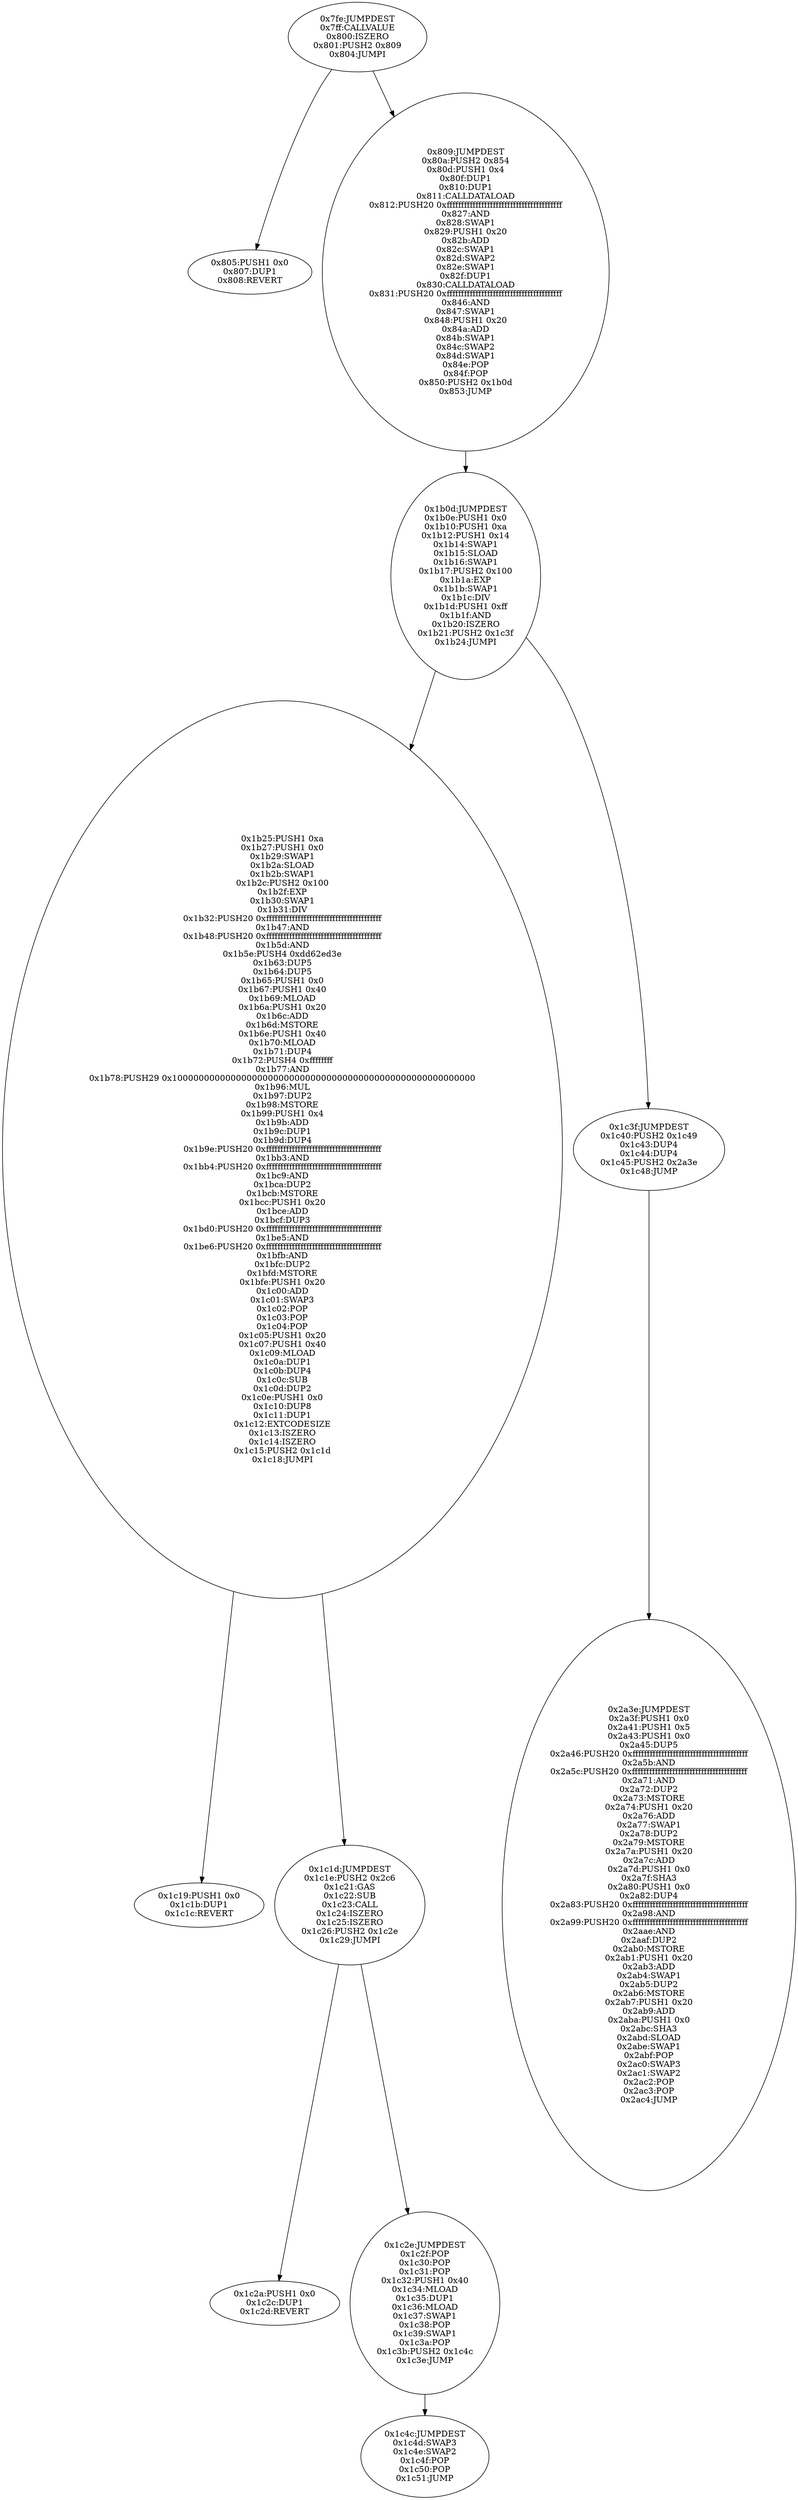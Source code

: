 digraph{
2046[label="0x7fe:JUMPDEST
0x7ff:CALLVALUE
0x800:ISZERO
0x801:PUSH2 0x809
0x804:JUMPI"]
2046 -> 2053
2046 -> 2057
2053[label="0x805:PUSH1 0x0
0x807:DUP1
0x808:REVERT"]
2057[label="0x809:JUMPDEST
0x80a:PUSH2 0x854
0x80d:PUSH1 0x4
0x80f:DUP1
0x810:DUP1
0x811:CALLDATALOAD
0x812:PUSH20 0xffffffffffffffffffffffffffffffffffffffff
0x827:AND
0x828:SWAP1
0x829:PUSH1 0x20
0x82b:ADD
0x82c:SWAP1
0x82d:SWAP2
0x82e:SWAP1
0x82f:DUP1
0x830:CALLDATALOAD
0x831:PUSH20 0xffffffffffffffffffffffffffffffffffffffff
0x846:AND
0x847:SWAP1
0x848:PUSH1 0x20
0x84a:ADD
0x84b:SWAP1
0x84c:SWAP2
0x84d:SWAP1
0x84e:POP
0x84f:POP
0x850:PUSH2 0x1b0d
0x853:JUMP"]
2057 -> 6925
6925[label="0x1b0d:JUMPDEST
0x1b0e:PUSH1 0x0
0x1b10:PUSH1 0xa
0x1b12:PUSH1 0x14
0x1b14:SWAP1
0x1b15:SLOAD
0x1b16:SWAP1
0x1b17:PUSH2 0x100
0x1b1a:EXP
0x1b1b:SWAP1
0x1b1c:DIV
0x1b1d:PUSH1 0xff
0x1b1f:AND
0x1b20:ISZERO
0x1b21:PUSH2 0x1c3f
0x1b24:JUMPI"]
6925 -> 6949
6925 -> 7231
6949[label="0x1b25:PUSH1 0xa
0x1b27:PUSH1 0x0
0x1b29:SWAP1
0x1b2a:SLOAD
0x1b2b:SWAP1
0x1b2c:PUSH2 0x100
0x1b2f:EXP
0x1b30:SWAP1
0x1b31:DIV
0x1b32:PUSH20 0xffffffffffffffffffffffffffffffffffffffff
0x1b47:AND
0x1b48:PUSH20 0xffffffffffffffffffffffffffffffffffffffff
0x1b5d:AND
0x1b5e:PUSH4 0xdd62ed3e
0x1b63:DUP5
0x1b64:DUP5
0x1b65:PUSH1 0x0
0x1b67:PUSH1 0x40
0x1b69:MLOAD
0x1b6a:PUSH1 0x20
0x1b6c:ADD
0x1b6d:MSTORE
0x1b6e:PUSH1 0x40
0x1b70:MLOAD
0x1b71:DUP4
0x1b72:PUSH4 0xffffffff
0x1b77:AND
0x1b78:PUSH29 0x100000000000000000000000000000000000000000000000000000000
0x1b96:MUL
0x1b97:DUP2
0x1b98:MSTORE
0x1b99:PUSH1 0x4
0x1b9b:ADD
0x1b9c:DUP1
0x1b9d:DUP4
0x1b9e:PUSH20 0xffffffffffffffffffffffffffffffffffffffff
0x1bb3:AND
0x1bb4:PUSH20 0xffffffffffffffffffffffffffffffffffffffff
0x1bc9:AND
0x1bca:DUP2
0x1bcb:MSTORE
0x1bcc:PUSH1 0x20
0x1bce:ADD
0x1bcf:DUP3
0x1bd0:PUSH20 0xffffffffffffffffffffffffffffffffffffffff
0x1be5:AND
0x1be6:PUSH20 0xffffffffffffffffffffffffffffffffffffffff
0x1bfb:AND
0x1bfc:DUP2
0x1bfd:MSTORE
0x1bfe:PUSH1 0x20
0x1c00:ADD
0x1c01:SWAP3
0x1c02:POP
0x1c03:POP
0x1c04:POP
0x1c05:PUSH1 0x20
0x1c07:PUSH1 0x40
0x1c09:MLOAD
0x1c0a:DUP1
0x1c0b:DUP4
0x1c0c:SUB
0x1c0d:DUP2
0x1c0e:PUSH1 0x0
0x1c10:DUP8
0x1c11:DUP1
0x1c12:EXTCODESIZE
0x1c13:ISZERO
0x1c14:ISZERO
0x1c15:PUSH2 0x1c1d
0x1c18:JUMPI"]
6949 -> 7193
6949 -> 7197
7193[label="0x1c19:PUSH1 0x0
0x1c1b:DUP1
0x1c1c:REVERT"]
7231[label="0x1c3f:JUMPDEST
0x1c40:PUSH2 0x1c49
0x1c43:DUP4
0x1c44:DUP4
0x1c45:PUSH2 0x2a3e
0x1c48:JUMP"]
7231 -> 10814
7197[label="0x1c1d:JUMPDEST
0x1c1e:PUSH2 0x2c6
0x1c21:GAS
0x1c22:SUB
0x1c23:CALL
0x1c24:ISZERO
0x1c25:ISZERO
0x1c26:PUSH2 0x1c2e
0x1c29:JUMPI"]
7197 -> 7210
7197 -> 7214
7210[label="0x1c2a:PUSH1 0x0
0x1c2c:DUP1
0x1c2d:REVERT"]
10814[label="0x2a3e:JUMPDEST
0x2a3f:PUSH1 0x0
0x2a41:PUSH1 0x5
0x2a43:PUSH1 0x0
0x2a45:DUP5
0x2a46:PUSH20 0xffffffffffffffffffffffffffffffffffffffff
0x2a5b:AND
0x2a5c:PUSH20 0xffffffffffffffffffffffffffffffffffffffff
0x2a71:AND
0x2a72:DUP2
0x2a73:MSTORE
0x2a74:PUSH1 0x20
0x2a76:ADD
0x2a77:SWAP1
0x2a78:DUP2
0x2a79:MSTORE
0x2a7a:PUSH1 0x20
0x2a7c:ADD
0x2a7d:PUSH1 0x0
0x2a7f:SHA3
0x2a80:PUSH1 0x0
0x2a82:DUP4
0x2a83:PUSH20 0xffffffffffffffffffffffffffffffffffffffff
0x2a98:AND
0x2a99:PUSH20 0xffffffffffffffffffffffffffffffffffffffff
0x2aae:AND
0x2aaf:DUP2
0x2ab0:MSTORE
0x2ab1:PUSH1 0x20
0x2ab3:ADD
0x2ab4:SWAP1
0x2ab5:DUP2
0x2ab6:MSTORE
0x2ab7:PUSH1 0x20
0x2ab9:ADD
0x2aba:PUSH1 0x0
0x2abc:SHA3
0x2abd:SLOAD
0x2abe:SWAP1
0x2abf:POP
0x2ac0:SWAP3
0x2ac1:SWAP2
0x2ac2:POP
0x2ac3:POP
0x2ac4:JUMP"]
7214[label="0x1c2e:JUMPDEST
0x1c2f:POP
0x1c30:POP
0x1c31:POP
0x1c32:PUSH1 0x40
0x1c34:MLOAD
0x1c35:DUP1
0x1c36:MLOAD
0x1c37:SWAP1
0x1c38:POP
0x1c39:SWAP1
0x1c3a:POP
0x1c3b:PUSH2 0x1c4c
0x1c3e:JUMP"]
7214 -> 7244
7244[label="0x1c4c:JUMPDEST
0x1c4d:SWAP3
0x1c4e:SWAP2
0x1c4f:POP
0x1c50:POP
0x1c51:JUMP"]

}